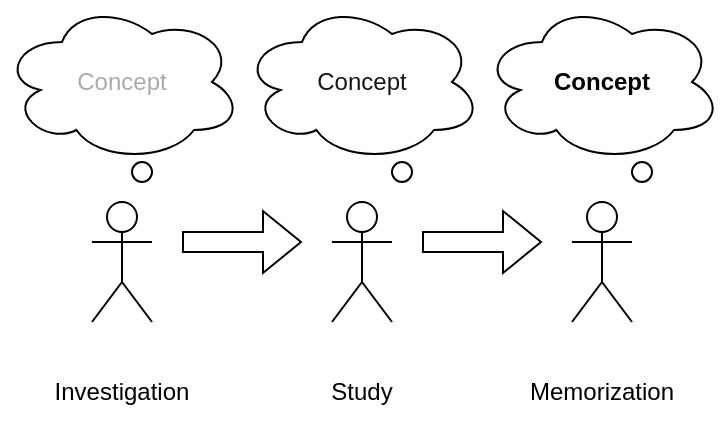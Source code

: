 <mxfile version="21.3.7" type="device">
  <diagram id="sAMWbZNdph-ZoSdvqB3z" name="Page-1">
    <mxGraphModel dx="880" dy="551" grid="1" gridSize="10" guides="1" tooltips="1" connect="1" arrows="1" fold="1" page="1" pageScale="1" pageWidth="850" pageHeight="1100" math="0" shadow="0">
      <root>
        <mxCell id="0" />
        <mxCell id="1" parent="0" />
        <mxCell id="t0yHK6nhXAaggb3M_CIR-1" value="" style="shape=umlActor;verticalLabelPosition=bottom;verticalAlign=top;html=1;outlineConnect=0;" parent="1" vertex="1">
          <mxGeometry x="165" y="340" width="30" height="60" as="geometry" />
        </mxCell>
        <mxCell id="t0yHK6nhXAaggb3M_CIR-2" value="" style="ellipse;shape=cloud;whiteSpace=wrap;html=1;" parent="1" vertex="1">
          <mxGeometry x="120" y="240" width="120" height="80" as="geometry" />
        </mxCell>
        <mxCell id="t0yHK6nhXAaggb3M_CIR-8" value="" style="shape=umlActor;verticalLabelPosition=bottom;verticalAlign=top;html=1;outlineConnect=0;" parent="1" vertex="1">
          <mxGeometry x="285" y="340" width="30" height="60" as="geometry" />
        </mxCell>
        <mxCell id="t0yHK6nhXAaggb3M_CIR-9" value="" style="ellipse;shape=cloud;whiteSpace=wrap;html=1;" parent="1" vertex="1">
          <mxGeometry x="240" y="240" width="120" height="80" as="geometry" />
        </mxCell>
        <mxCell id="t0yHK6nhXAaggb3M_CIR-10" value="" style="shape=umlActor;verticalLabelPosition=bottom;verticalAlign=top;html=1;outlineConnect=0;" parent="1" vertex="1">
          <mxGeometry x="405" y="340" width="30" height="60" as="geometry" />
        </mxCell>
        <mxCell id="t0yHK6nhXAaggb3M_CIR-11" value="" style="ellipse;shape=cloud;whiteSpace=wrap;html=1;" parent="1" vertex="1">
          <mxGeometry x="360" y="240" width="120" height="80" as="geometry" />
        </mxCell>
        <mxCell id="t0yHK6nhXAaggb3M_CIR-12" value="" style="shape=flexArrow;endArrow=classic;html=1;rounded=0;" parent="1" edge="1">
          <mxGeometry width="50" height="50" relative="1" as="geometry">
            <mxPoint x="330" y="360" as="sourcePoint" />
            <mxPoint x="390" y="360" as="targetPoint" />
          </mxGeometry>
        </mxCell>
        <mxCell id="t0yHK6nhXAaggb3M_CIR-13" value="" style="shape=flexArrow;endArrow=classic;html=1;rounded=0;" parent="1" edge="1">
          <mxGeometry width="50" height="50" relative="1" as="geometry">
            <mxPoint x="210" y="360" as="sourcePoint" />
            <mxPoint x="270" y="360" as="targetPoint" />
          </mxGeometry>
        </mxCell>
        <mxCell id="t0yHK6nhXAaggb3M_CIR-14" value="&lt;font color=&quot;#ababab&quot;&gt;Concept&lt;br&gt;&lt;/font&gt;" style="text;html=1;strokeColor=none;fillColor=none;align=center;verticalAlign=middle;whiteSpace=wrap;rounded=0;" parent="1" vertex="1">
          <mxGeometry x="150" y="265" width="60" height="30" as="geometry" />
        </mxCell>
        <mxCell id="t0yHK6nhXAaggb3M_CIR-15" value="&lt;font color=&quot;#171717&quot;&gt;Concept&lt;/font&gt;" style="text;html=1;strokeColor=none;fillColor=none;align=center;verticalAlign=middle;whiteSpace=wrap;rounded=0;" parent="1" vertex="1">
          <mxGeometry x="270" y="265" width="60" height="30" as="geometry" />
        </mxCell>
        <mxCell id="t0yHK6nhXAaggb3M_CIR-16" value="&lt;b&gt;Concept&lt;/b&gt;" style="text;html=1;strokeColor=none;fillColor=none;align=center;verticalAlign=middle;whiteSpace=wrap;rounded=0;" parent="1" vertex="1">
          <mxGeometry x="390" y="265" width="60" height="30" as="geometry" />
        </mxCell>
        <mxCell id="6kgiICWTJrrm5mGZ6Ood-1" value="Investigation" style="text;html=1;strokeColor=none;fillColor=none;align=center;verticalAlign=middle;whiteSpace=wrap;rounded=0;" parent="1" vertex="1">
          <mxGeometry x="135" y="420" width="90" height="30" as="geometry" />
        </mxCell>
        <mxCell id="6kgiICWTJrrm5mGZ6Ood-2" value="Study" style="text;html=1;strokeColor=none;fillColor=none;align=center;verticalAlign=middle;whiteSpace=wrap;rounded=0;" parent="1" vertex="1">
          <mxGeometry x="255" y="420" width="90" height="30" as="geometry" />
        </mxCell>
        <mxCell id="6kgiICWTJrrm5mGZ6Ood-3" value="Memorization" style="text;html=1;strokeColor=none;fillColor=none;align=center;verticalAlign=middle;whiteSpace=wrap;rounded=0;" parent="1" vertex="1">
          <mxGeometry x="375" y="420" width="90" height="30" as="geometry" />
        </mxCell>
        <mxCell id="_nj0bQ8dhUcD1rGtWZJQ-1" value="" style="ellipse;whiteSpace=wrap;html=1;" parent="1" vertex="1">
          <mxGeometry x="185" y="320" width="10" height="10" as="geometry" />
        </mxCell>
        <mxCell id="_nj0bQ8dhUcD1rGtWZJQ-2" value="" style="ellipse;whiteSpace=wrap;html=1;" parent="1" vertex="1">
          <mxGeometry x="315" y="320" width="10" height="10" as="geometry" />
        </mxCell>
        <mxCell id="_nj0bQ8dhUcD1rGtWZJQ-3" value="" style="ellipse;whiteSpace=wrap;html=1;" parent="1" vertex="1">
          <mxGeometry x="435" y="320" width="10" height="10" as="geometry" />
        </mxCell>
      </root>
    </mxGraphModel>
  </diagram>
</mxfile>
